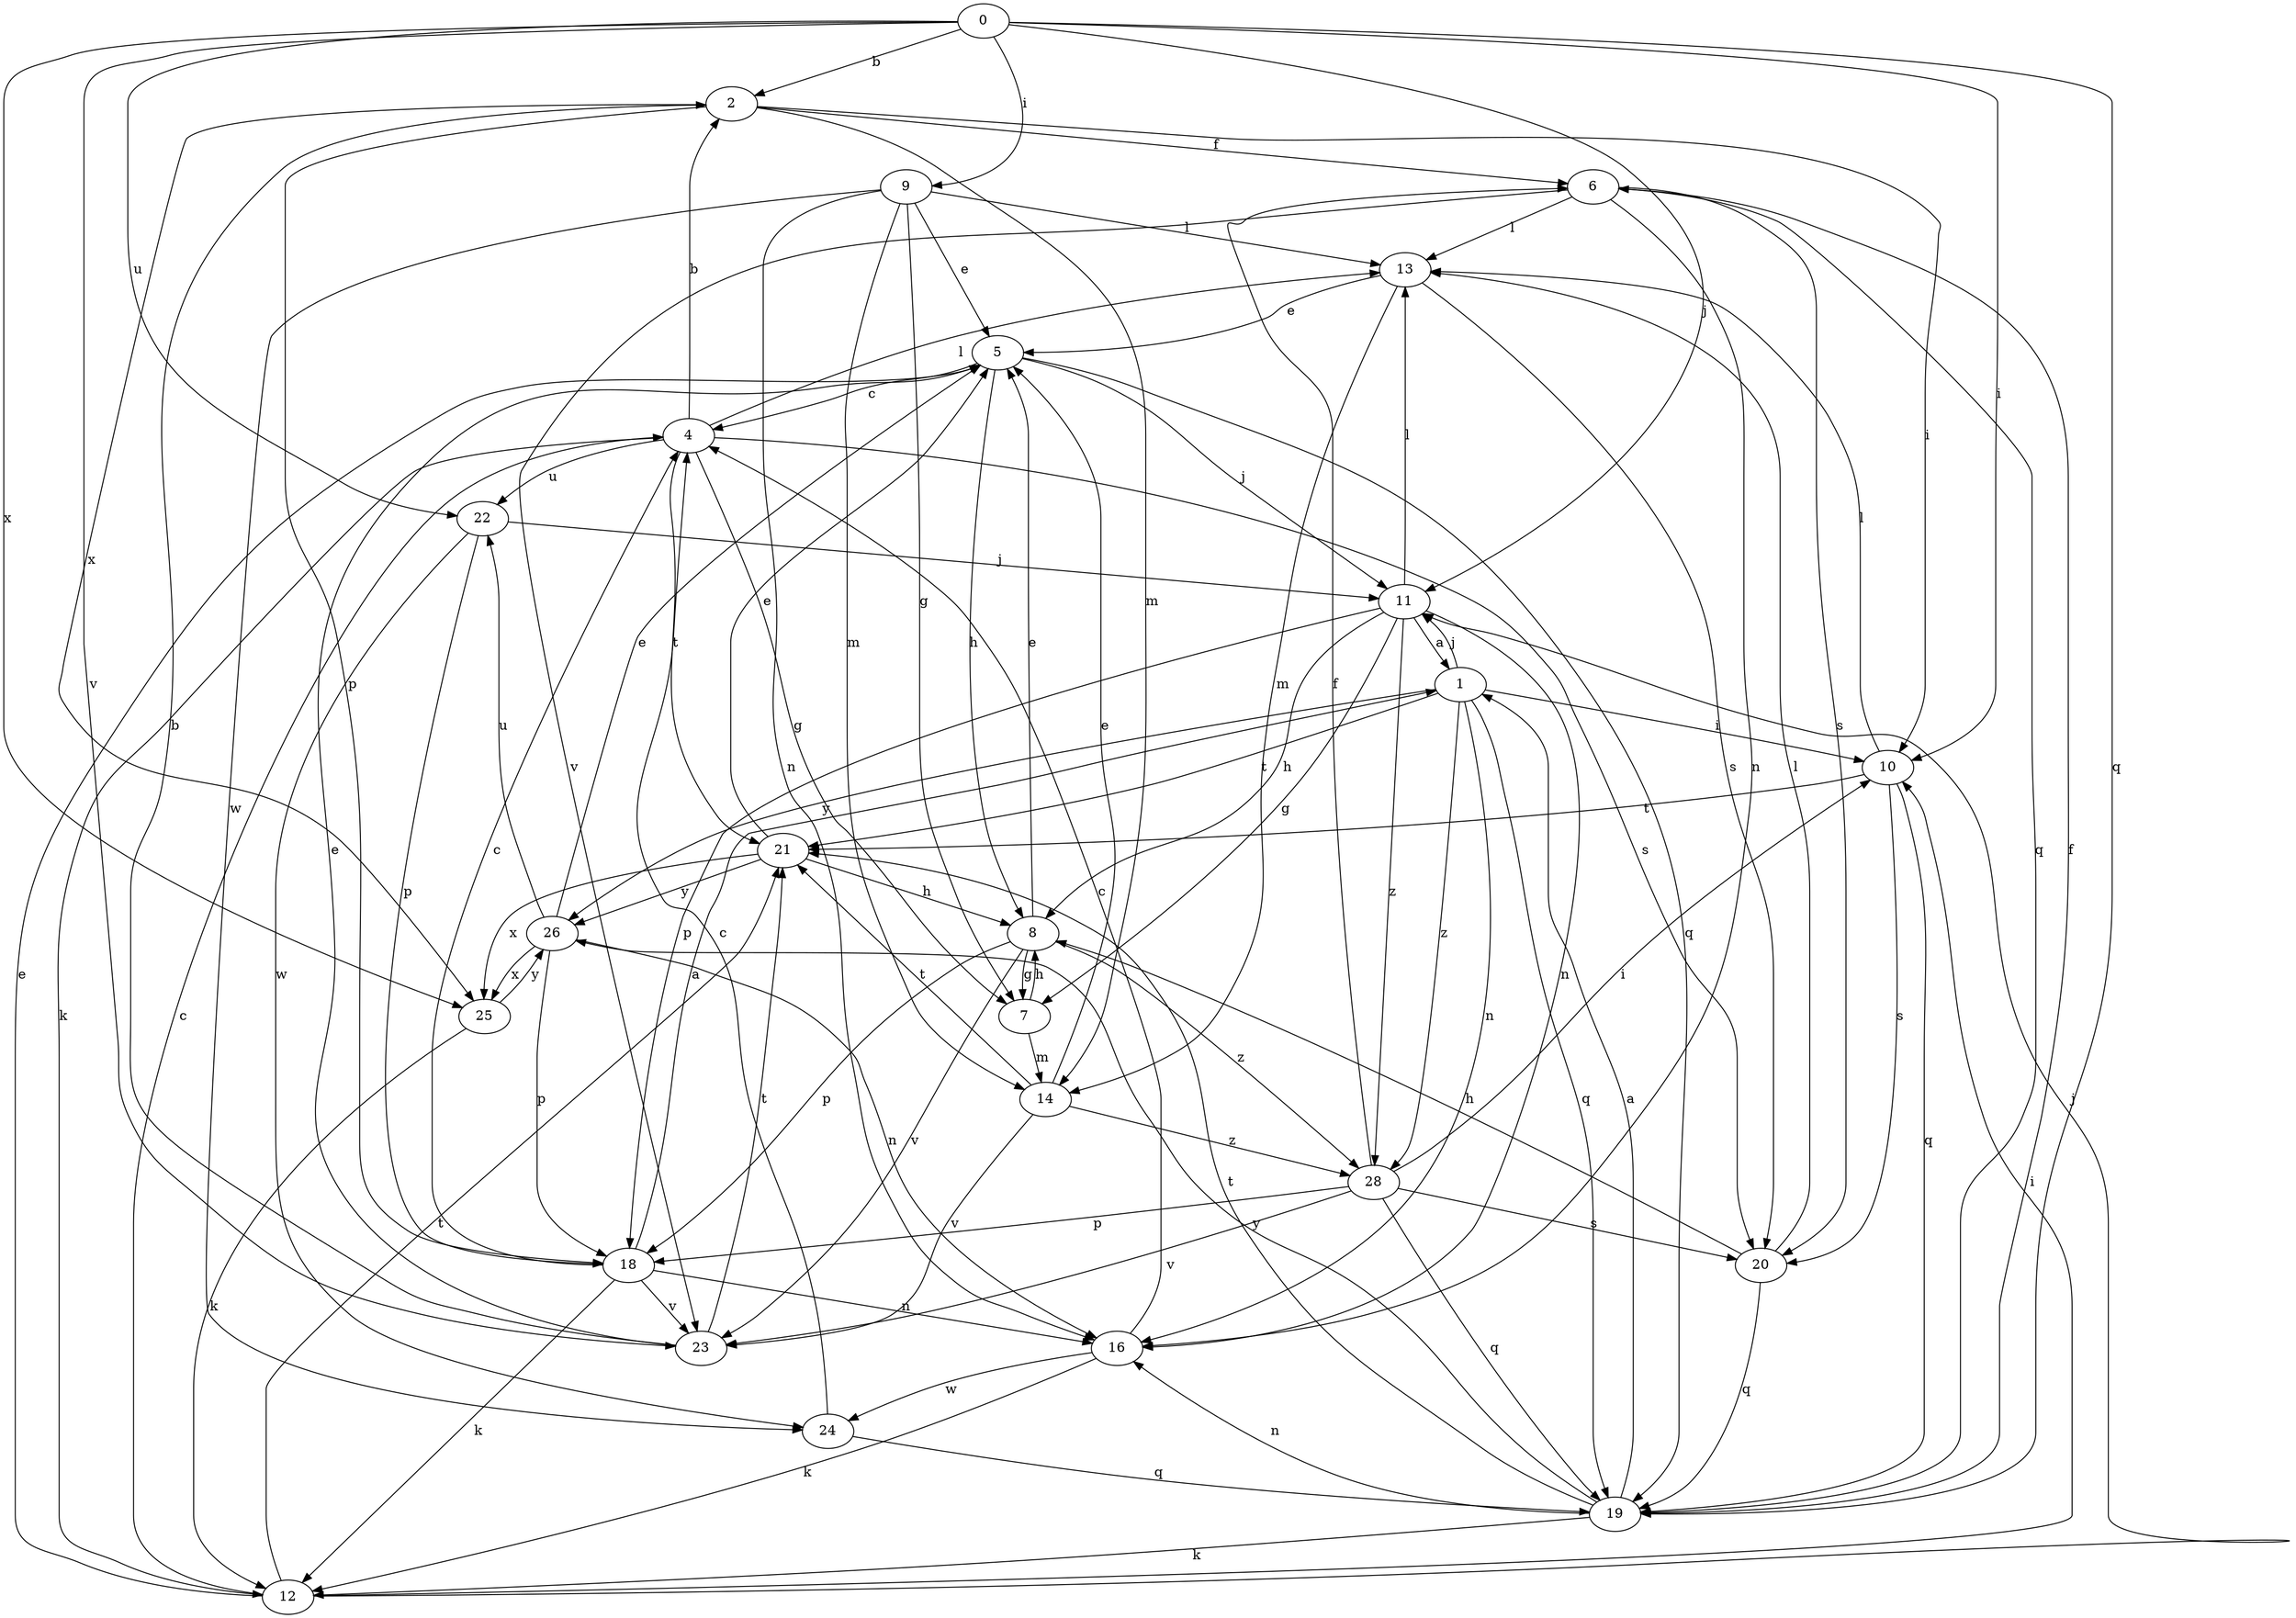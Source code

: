 strict digraph  {
0;
1;
2;
4;
5;
6;
7;
8;
9;
10;
11;
12;
13;
14;
16;
18;
19;
20;
21;
22;
23;
24;
25;
26;
28;
0 -> 2  [label=b];
0 -> 9  [label=i];
0 -> 10  [label=i];
0 -> 11  [label=j];
0 -> 19  [label=q];
0 -> 22  [label=u];
0 -> 23  [label=v];
0 -> 25  [label=x];
1 -> 10  [label=i];
1 -> 11  [label=j];
1 -> 16  [label=n];
1 -> 19  [label=q];
1 -> 21  [label=t];
1 -> 26  [label=y];
1 -> 28  [label=z];
2 -> 6  [label=f];
2 -> 10  [label=i];
2 -> 14  [label=m];
2 -> 18  [label=p];
2 -> 25  [label=x];
4 -> 2  [label=b];
4 -> 7  [label=g];
4 -> 12  [label=k];
4 -> 13  [label=l];
4 -> 20  [label=s];
4 -> 21  [label=t];
4 -> 22  [label=u];
5 -> 4  [label=c];
5 -> 8  [label=h];
5 -> 11  [label=j];
5 -> 19  [label=q];
6 -> 13  [label=l];
6 -> 16  [label=n];
6 -> 19  [label=q];
6 -> 20  [label=s];
6 -> 23  [label=v];
7 -> 8  [label=h];
7 -> 14  [label=m];
8 -> 5  [label=e];
8 -> 7  [label=g];
8 -> 18  [label=p];
8 -> 23  [label=v];
8 -> 28  [label=z];
9 -> 5  [label=e];
9 -> 7  [label=g];
9 -> 13  [label=l];
9 -> 14  [label=m];
9 -> 16  [label=n];
9 -> 24  [label=w];
10 -> 13  [label=l];
10 -> 19  [label=q];
10 -> 20  [label=s];
10 -> 21  [label=t];
11 -> 1  [label=a];
11 -> 7  [label=g];
11 -> 8  [label=h];
11 -> 13  [label=l];
11 -> 16  [label=n];
11 -> 18  [label=p];
11 -> 28  [label=z];
12 -> 4  [label=c];
12 -> 5  [label=e];
12 -> 10  [label=i];
12 -> 11  [label=j];
12 -> 21  [label=t];
13 -> 5  [label=e];
13 -> 14  [label=m];
13 -> 20  [label=s];
14 -> 5  [label=e];
14 -> 21  [label=t];
14 -> 23  [label=v];
14 -> 28  [label=z];
16 -> 4  [label=c];
16 -> 12  [label=k];
16 -> 24  [label=w];
18 -> 1  [label=a];
18 -> 4  [label=c];
18 -> 12  [label=k];
18 -> 16  [label=n];
18 -> 23  [label=v];
19 -> 1  [label=a];
19 -> 6  [label=f];
19 -> 12  [label=k];
19 -> 16  [label=n];
19 -> 21  [label=t];
19 -> 26  [label=y];
20 -> 8  [label=h];
20 -> 13  [label=l];
20 -> 19  [label=q];
21 -> 5  [label=e];
21 -> 8  [label=h];
21 -> 25  [label=x];
21 -> 26  [label=y];
22 -> 11  [label=j];
22 -> 18  [label=p];
22 -> 24  [label=w];
23 -> 2  [label=b];
23 -> 5  [label=e];
23 -> 21  [label=t];
24 -> 4  [label=c];
24 -> 19  [label=q];
25 -> 12  [label=k];
25 -> 26  [label=y];
26 -> 5  [label=e];
26 -> 16  [label=n];
26 -> 18  [label=p];
26 -> 22  [label=u];
26 -> 25  [label=x];
28 -> 6  [label=f];
28 -> 10  [label=i];
28 -> 18  [label=p];
28 -> 19  [label=q];
28 -> 20  [label=s];
28 -> 23  [label=v];
}
